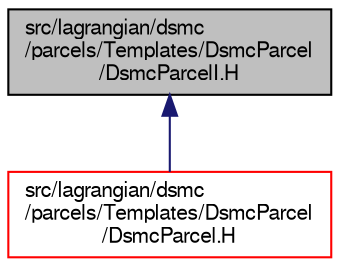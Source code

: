 digraph "src/lagrangian/dsmc/parcels/Templates/DsmcParcel/DsmcParcelI.H"
{
  bgcolor="transparent";
  edge [fontname="FreeSans",fontsize="10",labelfontname="FreeSans",labelfontsize="10"];
  node [fontname="FreeSans",fontsize="10",shape=record];
  Node25 [label="src/lagrangian/dsmc\l/parcels/Templates/DsmcParcel\l/DsmcParcelI.H",height=0.2,width=0.4,color="black", fillcolor="grey75", style="filled", fontcolor="black"];
  Node25 -> Node26 [dir="back",color="midnightblue",fontsize="10",style="solid",fontname="FreeSans"];
  Node26 [label="src/lagrangian/dsmc\l/parcels/Templates/DsmcParcel\l/DsmcParcel.H",height=0.2,width=0.4,color="red",URL="$a05054.html"];
}
